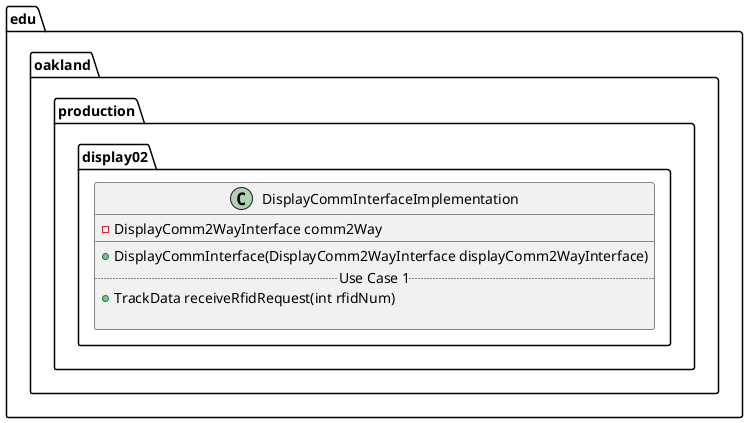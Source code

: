 @startuml DisplayCommInterfaceImplementation

package edu.oakland.production.display02 {
    class DisplayCommInterfaceImplementation {
        - DisplayComm2WayInterface comm2Way
        __
        + DisplayCommInterface(DisplayComm2WayInterface displayComm2WayInterface)
        .. Use Case 1 ..
        + TrackData receiveRfidRequest(int rfidNum)
        
    }
}

@enduml
